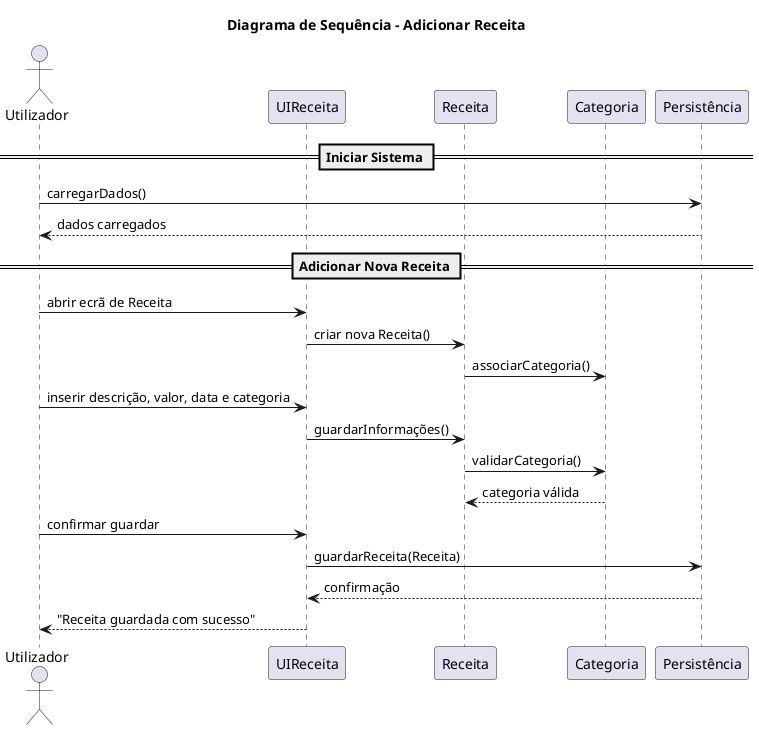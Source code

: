 @startuml
title Diagrama de Sequência – Adicionar Receita

actor "Utilizador" as User
participant "UIReceita" as UI
participant "Receita" as Receita
participant "Categoria" as Categoria
participant "Persistência" as Persistencia

== Iniciar Sistema ==
User -> Persistencia: carregarDados()
Persistencia --> User: dados carregados

== Adicionar Nova Receita ==
User -> UI: abrir ecrã de Receita
UI -> Receita: criar nova Receita()
Receita -> Categoria: associarCategoria()

User -> UI: inserir descrição, valor, data e categoria
UI -> Receita: guardarInformações()

Receita -> Categoria: validarCategoria()
Categoria --> Receita: categoria válida

User -> UI: confirmar guardar
UI -> Persistencia: guardarReceita(Receita)
Persistencia --> UI: confirmação
UI --> User: "Receita guardada com sucesso"
@enduml
